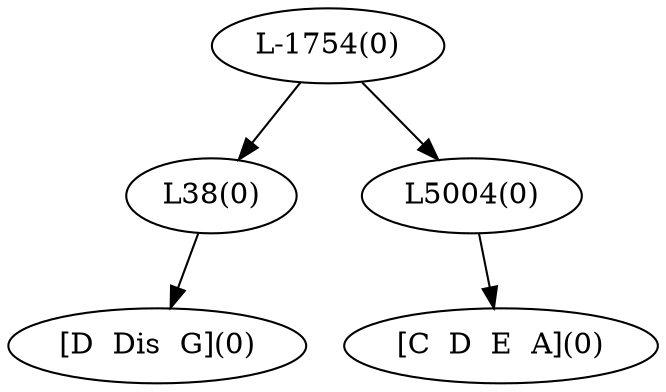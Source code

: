 digraph sample{
"L38(0)"->"[D  Dis  G](0)"
"L5004(0)"->"[C  D  E  A](0)"
"L-1754(0)"->"L38(0)"
"L-1754(0)"->"L5004(0)"
{rank = min; "L-1754(0)"}
{rank = same; "L38(0)"; "L5004(0)";}
{rank = max; "[C  D  E  A](0)"; "[D  Dis  G](0)";}
}